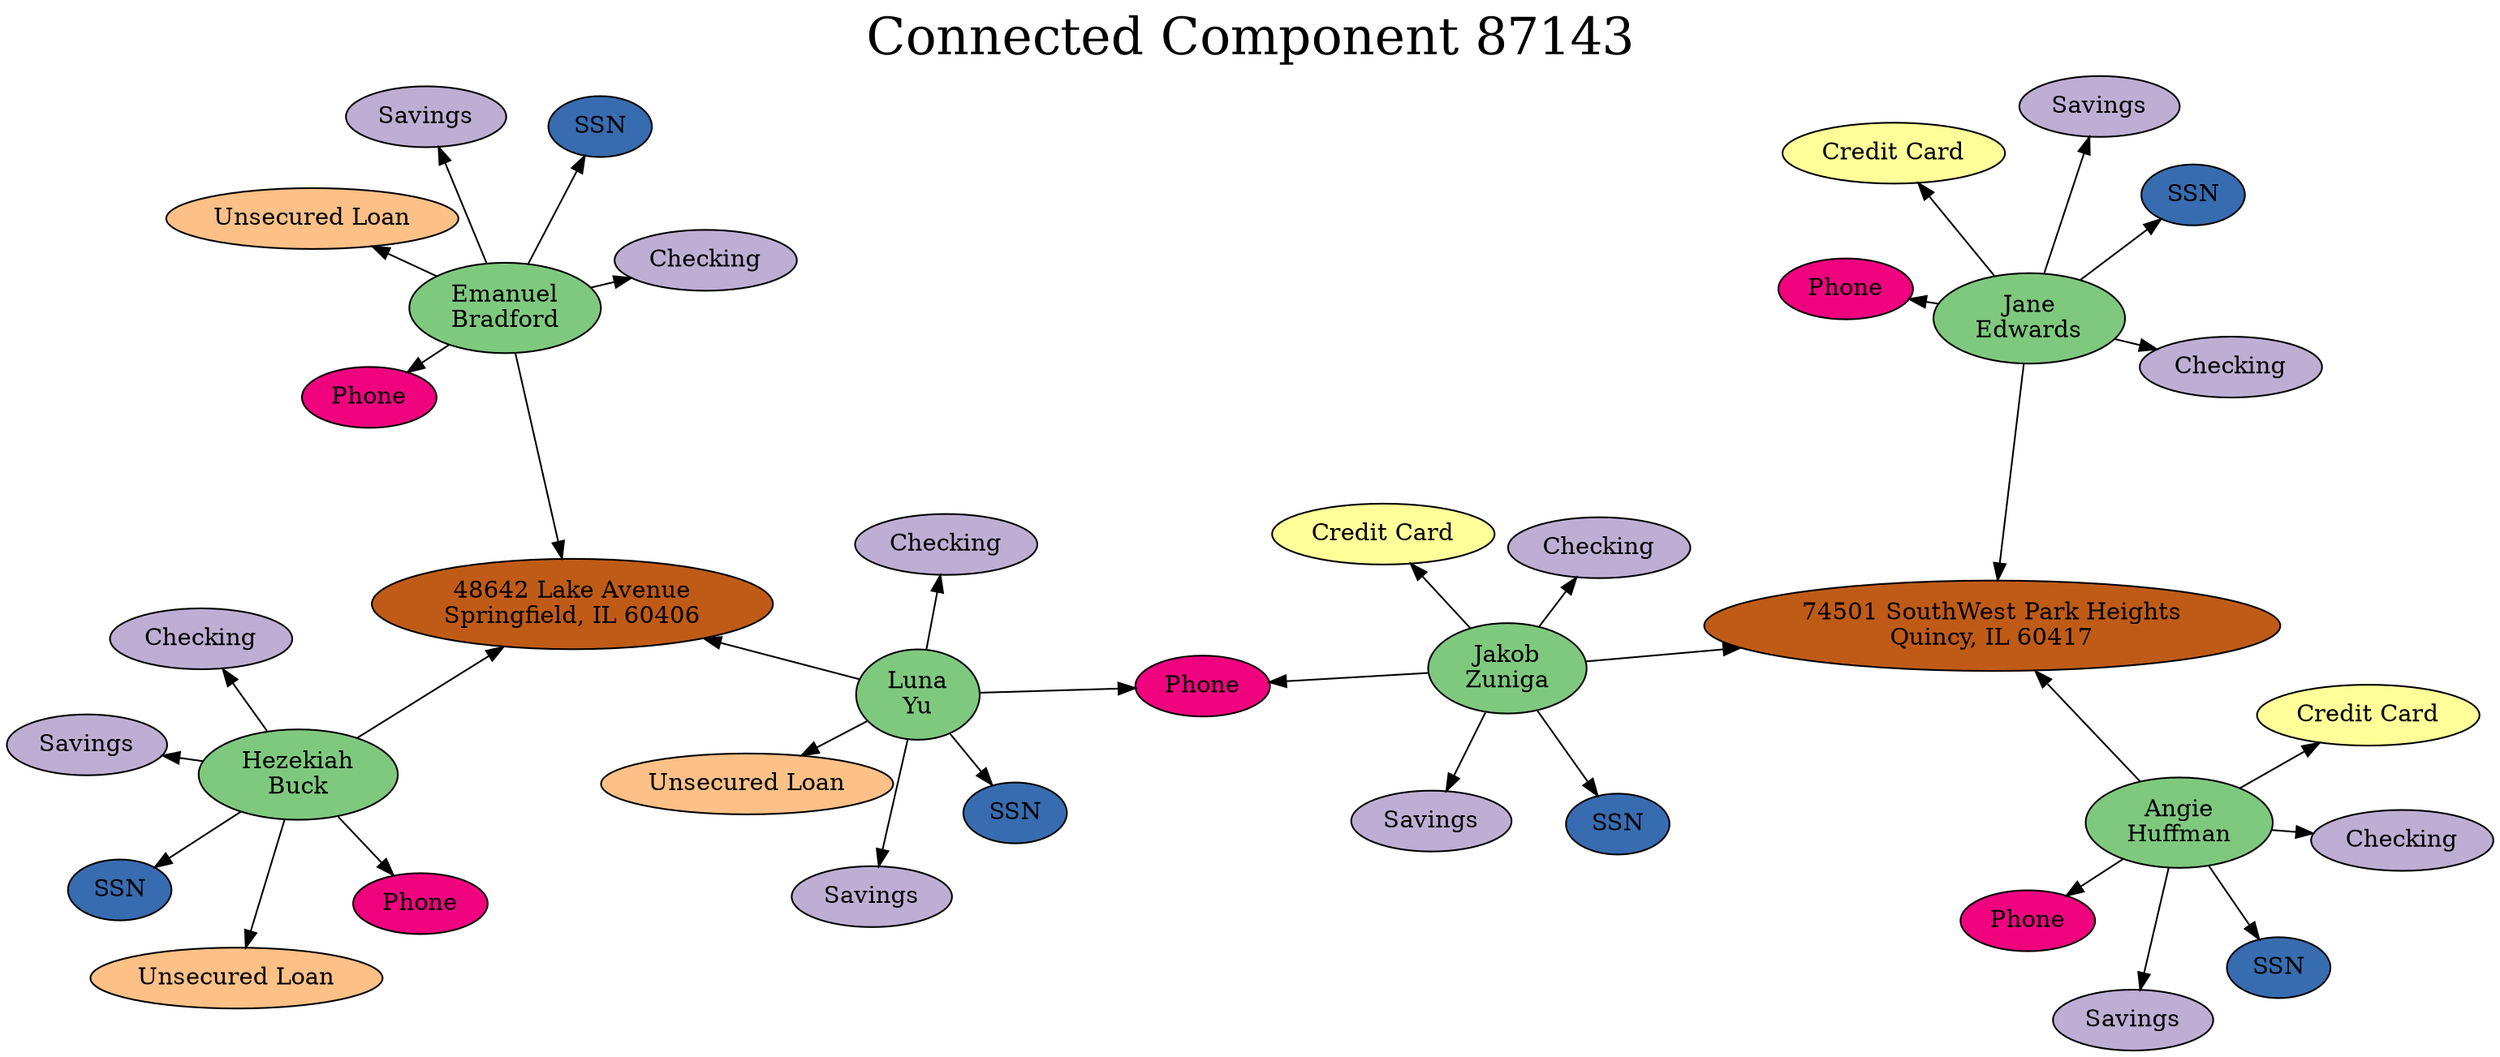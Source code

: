 digraph G {
layout=sfdp; overlap=prism; overlap_scaling=-5; labelloc="t"; label="Connected Component 87143"; fontsize=30
node[colorscheme=accent8, style=filled, color=black]
"2597346"[fillcolor= "2",label= "Savings"]
"928916"[fillcolor= "1",label= "Jakob\nZuniga"]
"1597346"[fillcolor= "2",label= "Checking"]
"5459949"[fillcolor= "6",label= "Phone"]
"5846118"[fillcolor= "6",label= "Phone"]
"846118"[fillcolor= "1",label= "Jane\nEdwards"]
"4459949"[fillcolor= "5",label= "SSN"]
"4846118"[fillcolor= "5",label= "SSN"]
"3459949"[fillcolor= "3",label= "Unsecured Loan"]
"3846118"[fillcolor= "4",label= "Credit Card"]
"2459949"[fillcolor= "2",label= "Savings"]
"2846118"[fillcolor= "2",label= "Savings"]
"1459949"[fillcolor= "2",label= "Checking"]
"1846118"[fillcolor= "2",label= "Checking"]
"419215"[fillcolor= "1",label= "Hezekiah\nBuck"]
"459949"[fillcolor= "1",label= "Luna\nYu"]
"4928916"[fillcolor= "5",label= "SSN"]
"3928916"[fillcolor= "4",label= "Credit Card"]
"2928916"[fillcolor= "2",label= "Savings"]
"5419215"[fillcolor= "6",label= "Phone"]
"6087950"[fillcolor= "7",label= "48642 Lake Avenue\nSpringfield, IL 60406"]
"1928916"[fillcolor= "2",label= "Checking"]
"4419215"[fillcolor= "5",label= "SSN"]
"5087950"[fillcolor= "6",label= "Phone"]
"87950"[fillcolor= "1",label= "Emanuel\nBradford"]
"3419215"[fillcolor= "3",label= "Unsecured Loan"]
"4087950"[fillcolor= "5",label= "SSN"]
"2419215"[fillcolor= "2",label= "Savings"]
"3087950"[fillcolor= "3",label= "Unsecured Loan"]
"6597346"[fillcolor= "7",label= "74501 SouthWest Park Heights\nQuincy, IL 60417"]
"1419215"[fillcolor= "2",label= "Checking"]
"2087950"[fillcolor= "2",label= "Savings"]
"5597346"[fillcolor= "6",label= "Phone"]
"597346"[fillcolor= "1",label= "Angie\nHuffman"]
"1087950"[fillcolor= "2",label= "Checking"]
"4597346"[fillcolor= "5",label= "SSN"]
"3597346"[fillcolor= "4",label= "Credit Card"]
"928916" -> "6597346"
"928916" -> "5459949"
"928916" -> "4928916"
"928916" -> "3928916"
"928916" -> "2928916"
"928916" -> "1928916"
"846118" -> "6597346"
"846118" -> "5846118"
"846118" -> "4846118"
"846118" -> "3846118"
"846118" -> "2846118"
"846118" -> "1846118"
"419215" -> "5419215"
"419215" -> "6087950"
"419215" -> "3419215"
"419215" -> "2419215"
"419215" -> "4419215"
"419215" -> "1419215"
"459949" -> "6087950"
"459949" -> "5459949"
"459949" -> "4459949"
"459949" -> "3459949"
"459949" -> "2459949"
"459949" -> "1459949"
"87950" -> "1087950"
"87950" -> "3087950"
"87950" -> "5087950"
"87950" -> "4087950"
"87950" -> "2087950"
"87950" -> "6087950"
"597346" -> "6597346"
"597346" -> "5597346"
"597346" -> "4597346"
"597346" -> "3597346"
"597346" -> "2597346"
"597346" -> "1597346"
}
